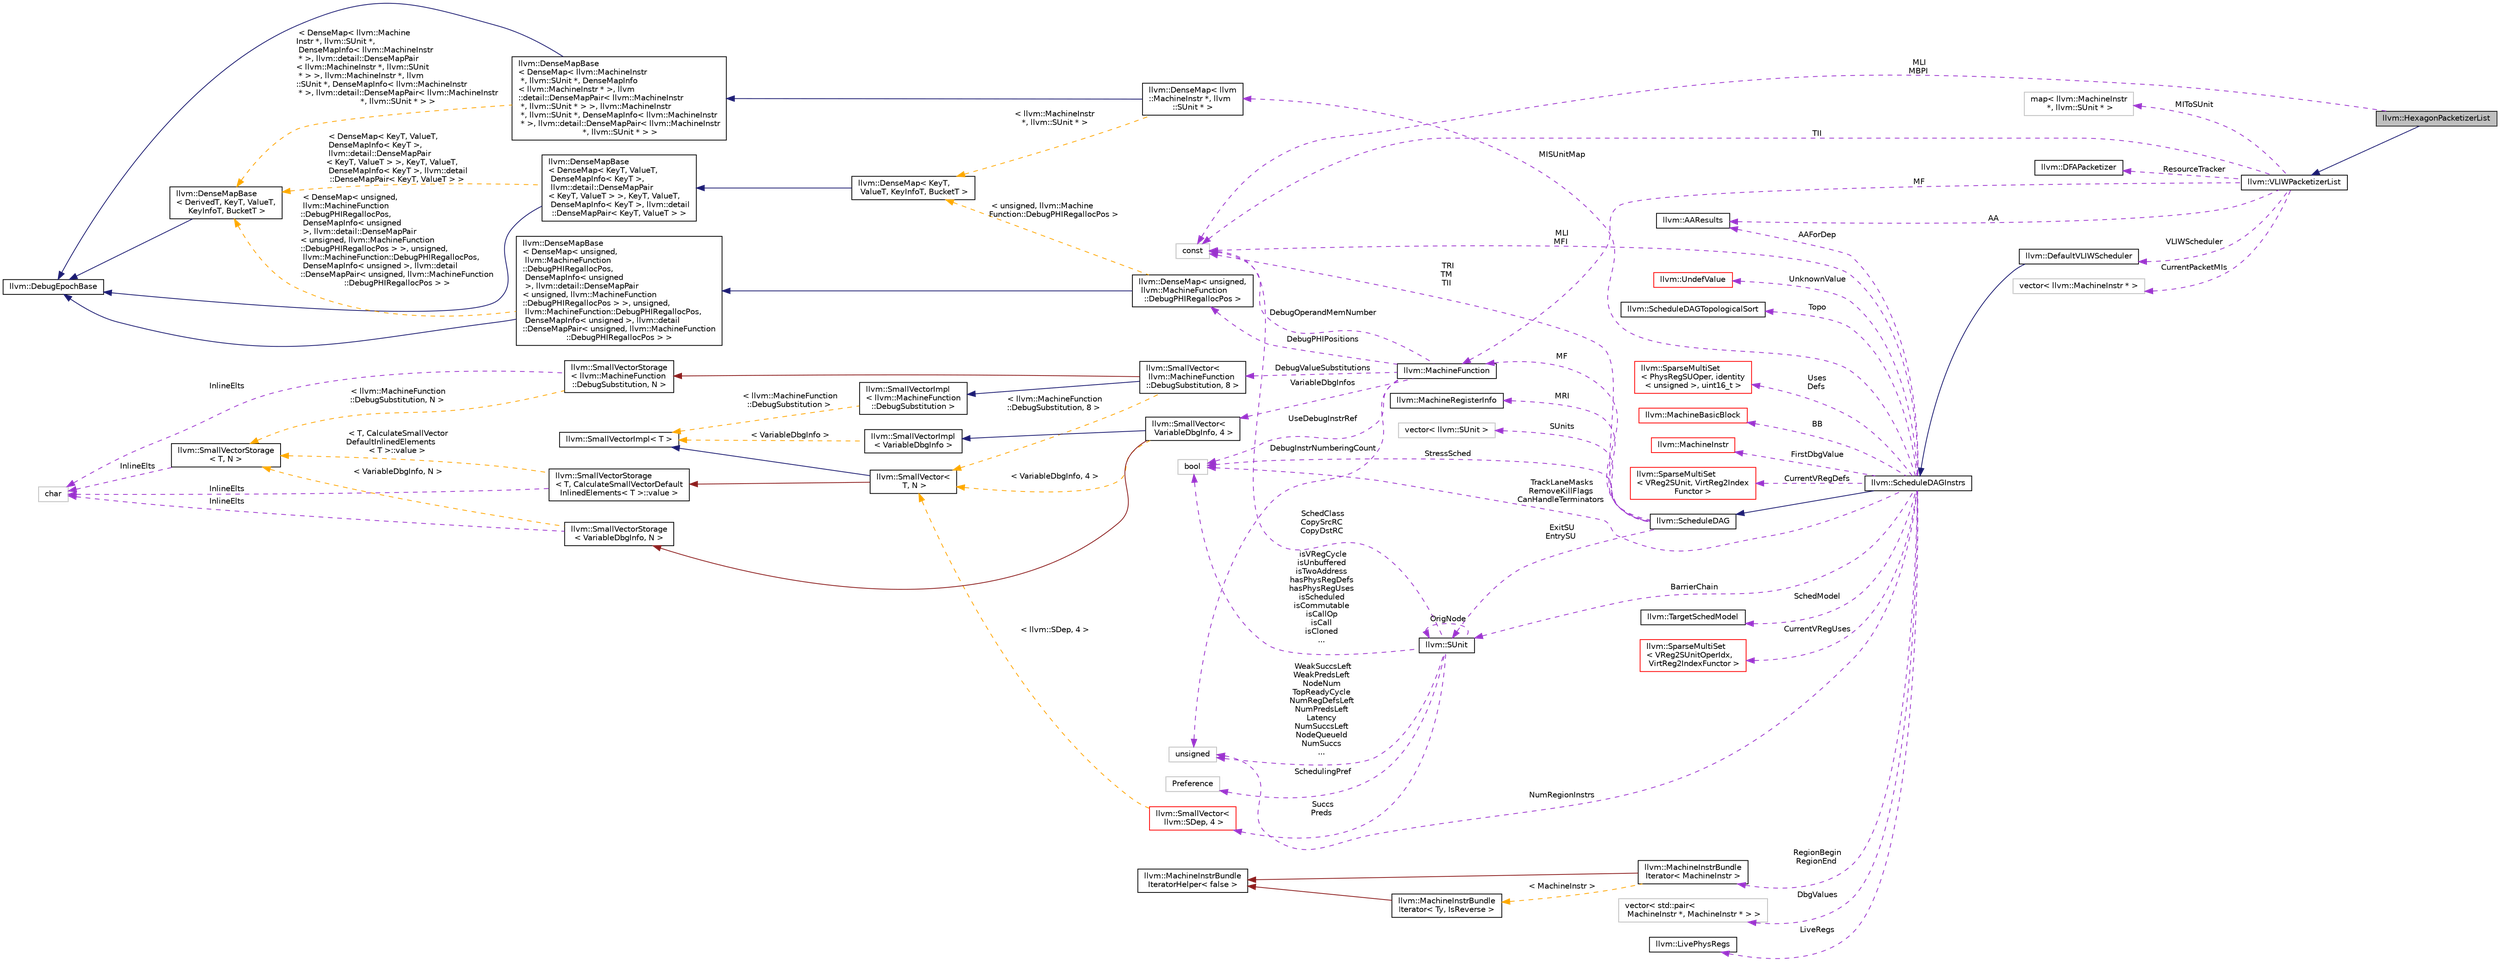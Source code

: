 digraph "llvm::HexagonPacketizerList"
{
 // LATEX_PDF_SIZE
  bgcolor="transparent";
  edge [fontname="Helvetica",fontsize="10",labelfontname="Helvetica",labelfontsize="10"];
  node [fontname="Helvetica",fontsize="10",shape=record];
  rankdir="LR";
  Node1 [label="llvm::HexagonPacketizerList",height=0.2,width=0.4,color="black", fillcolor="grey75", style="filled", fontcolor="black",tooltip=" "];
  Node2 -> Node1 [dir="back",color="midnightblue",fontsize="10",style="solid",fontname="Helvetica"];
  Node2 [label="llvm::VLIWPacketizerList",height=0.2,width=0.4,color="black",URL="$classllvm_1_1VLIWPacketizerList.html",tooltip=" "];
  Node3 -> Node2 [dir="back",color="darkorchid3",fontsize="10",style="dashed",label=" MF" ,fontname="Helvetica"];
  Node3 [label="llvm::MachineFunction",height=0.2,width=0.4,color="black",URL="$classllvm_1_1MachineFunction.html",tooltip=" "];
  Node4 -> Node3 [dir="back",color="darkorchid3",fontsize="10",style="dashed",label=" DebugValueSubstitutions" ,fontname="Helvetica"];
  Node4 [label="llvm::SmallVector\<\l llvm::MachineFunction\l::DebugSubstitution, 8 \>",height=0.2,width=0.4,color="black",URL="$classllvm_1_1SmallVector.html",tooltip=" "];
  Node5 -> Node4 [dir="back",color="midnightblue",fontsize="10",style="solid",fontname="Helvetica"];
  Node5 [label="llvm::SmallVectorImpl\l\< llvm::MachineFunction\l::DebugSubstitution \>",height=0.2,width=0.4,color="black",URL="$classllvm_1_1SmallVectorImpl.html",tooltip=" "];
  Node6 -> Node5 [dir="back",color="orange",fontsize="10",style="dashed",label=" \< llvm::MachineFunction\l::DebugSubstitution \>" ,fontname="Helvetica"];
  Node6 [label="llvm::SmallVectorImpl\< T \>",height=0.2,width=0.4,color="black",URL="$classllvm_1_1SmallVectorImpl.html",tooltip="This class consists of common code factored out of the SmallVector class to reduce code duplication b..."];
  Node7 -> Node4 [dir="back",color="firebrick4",fontsize="10",style="solid",fontname="Helvetica"];
  Node7 [label="llvm::SmallVectorStorage\l\< llvm::MachineFunction\l::DebugSubstitution, N \>",height=0.2,width=0.4,color="black",URL="$structllvm_1_1SmallVectorStorage.html",tooltip=" "];
  Node8 -> Node7 [dir="back",color="darkorchid3",fontsize="10",style="dashed",label=" InlineElts" ,fontname="Helvetica"];
  Node8 [label="char",height=0.2,width=0.4,color="grey75",tooltip=" "];
  Node9 -> Node7 [dir="back",color="orange",fontsize="10",style="dashed",label=" \< llvm::MachineFunction\l::DebugSubstitution, N \>" ,fontname="Helvetica"];
  Node9 [label="llvm::SmallVectorStorage\l\< T, N \>",height=0.2,width=0.4,color="black",URL="$structllvm_1_1SmallVectorStorage.html",tooltip="Storage for the SmallVector elements."];
  Node8 -> Node9 [dir="back",color="darkorchid3",fontsize="10",style="dashed",label=" InlineElts" ,fontname="Helvetica"];
  Node10 -> Node4 [dir="back",color="orange",fontsize="10",style="dashed",label=" \< llvm::MachineFunction\l::DebugSubstitution, 8 \>" ,fontname="Helvetica"];
  Node10 [label="llvm::SmallVector\<\l T, N \>",height=0.2,width=0.4,color="black",URL="$classllvm_1_1SmallVector.html",tooltip="This is a 'vector' (really, a variable-sized array), optimized for the case when the array is small."];
  Node6 -> Node10 [dir="back",color="midnightblue",fontsize="10",style="solid",fontname="Helvetica"];
  Node11 -> Node10 [dir="back",color="firebrick4",fontsize="10",style="solid",fontname="Helvetica"];
  Node11 [label="llvm::SmallVectorStorage\l\< T, CalculateSmallVectorDefault\lInlinedElements\< T \>::value \>",height=0.2,width=0.4,color="black",URL="$structllvm_1_1SmallVectorStorage.html",tooltip=" "];
  Node8 -> Node11 [dir="back",color="darkorchid3",fontsize="10",style="dashed",label=" InlineElts" ,fontname="Helvetica"];
  Node9 -> Node11 [dir="back",color="orange",fontsize="10",style="dashed",label=" \< T, CalculateSmallVector\lDefaultInlinedElements\l\< T \>::value \>" ,fontname="Helvetica"];
  Node12 -> Node3 [dir="back",color="darkorchid3",fontsize="10",style="dashed",label=" DebugPHIPositions" ,fontname="Helvetica"];
  Node12 [label="llvm::DenseMap\< unsigned,\l llvm::MachineFunction\l::DebugPHIRegallocPos \>",height=0.2,width=0.4,color="black",URL="$classllvm_1_1DenseMap.html",tooltip=" "];
  Node13 -> Node12 [dir="back",color="midnightblue",fontsize="10",style="solid",fontname="Helvetica"];
  Node13 [label="llvm::DenseMapBase\l\< DenseMap\< unsigned,\l llvm::MachineFunction\l::DebugPHIRegallocPos,\l DenseMapInfo\< unsigned\l \>, llvm::detail::DenseMapPair\l\< unsigned, llvm::MachineFunction\l::DebugPHIRegallocPos \> \>, unsigned,\l llvm::MachineFunction::DebugPHIRegallocPos,\l DenseMapInfo\< unsigned \>, llvm::detail\l::DenseMapPair\< unsigned, llvm::MachineFunction\l::DebugPHIRegallocPos \> \>",height=0.2,width=0.4,color="black",URL="$classllvm_1_1DenseMapBase.html",tooltip=" "];
  Node14 -> Node13 [dir="back",color="midnightblue",fontsize="10",style="solid",fontname="Helvetica"];
  Node14 [label="llvm::DebugEpochBase",height=0.2,width=0.4,color="black",URL="$classllvm_1_1DebugEpochBase.html",tooltip="A base class for data structure classes wishing to make iterators (\"handles\") pointing into themselve..."];
  Node15 -> Node13 [dir="back",color="orange",fontsize="10",style="dashed",label=" \< DenseMap\< unsigned,\l llvm::MachineFunction\l::DebugPHIRegallocPos,\l DenseMapInfo\< unsigned\l \>, llvm::detail::DenseMapPair\l\< unsigned, llvm::MachineFunction\l::DebugPHIRegallocPos \> \>, unsigned,\l llvm::MachineFunction::DebugPHIRegallocPos,\l DenseMapInfo\< unsigned \>, llvm::detail\l::DenseMapPair\< unsigned, llvm::MachineFunction\l::DebugPHIRegallocPos \> \>" ,fontname="Helvetica"];
  Node15 [label="llvm::DenseMapBase\l\< DerivedT, KeyT, ValueT,\l KeyInfoT, BucketT \>",height=0.2,width=0.4,color="black",URL="$classllvm_1_1DenseMapBase.html",tooltip=" "];
  Node14 -> Node15 [dir="back",color="midnightblue",fontsize="10",style="solid",fontname="Helvetica"];
  Node16 -> Node12 [dir="back",color="orange",fontsize="10",style="dashed",label=" \< unsigned, llvm::Machine\lFunction::DebugPHIRegallocPos \>" ,fontname="Helvetica"];
  Node16 [label="llvm::DenseMap\< KeyT,\l ValueT, KeyInfoT, BucketT \>",height=0.2,width=0.4,color="black",URL="$classllvm_1_1DenseMap.html",tooltip=" "];
  Node17 -> Node16 [dir="back",color="midnightblue",fontsize="10",style="solid",fontname="Helvetica"];
  Node17 [label="llvm::DenseMapBase\l\< DenseMap\< KeyT, ValueT,\l DenseMapInfo\< KeyT \>,\l llvm::detail::DenseMapPair\l\< KeyT, ValueT \> \>, KeyT, ValueT,\l DenseMapInfo\< KeyT \>, llvm::detail\l::DenseMapPair\< KeyT, ValueT \> \>",height=0.2,width=0.4,color="black",URL="$classllvm_1_1DenseMapBase.html",tooltip=" "];
  Node14 -> Node17 [dir="back",color="midnightblue",fontsize="10",style="solid",fontname="Helvetica"];
  Node15 -> Node17 [dir="back",color="orange",fontsize="10",style="dashed",label=" \< DenseMap\< KeyT, ValueT,\l DenseMapInfo\< KeyT \>,\l llvm::detail::DenseMapPair\l\< KeyT, ValueT \> \>, KeyT, ValueT,\l DenseMapInfo\< KeyT \>, llvm::detail\l::DenseMapPair\< KeyT, ValueT \> \>" ,fontname="Helvetica"];
  Node18 -> Node3 [dir="back",color="darkorchid3",fontsize="10",style="dashed",label=" UseDebugInstrRef" ,fontname="Helvetica"];
  Node18 [label="bool",height=0.2,width=0.4,color="grey75",tooltip=" "];
  Node19 -> Node3 [dir="back",color="darkorchid3",fontsize="10",style="dashed",label=" DebugOperandMemNumber" ,fontname="Helvetica"];
  Node19 [label="const",height=0.2,width=0.4,color="grey75",tooltip=" "];
  Node20 -> Node3 [dir="back",color="darkorchid3",fontsize="10",style="dashed",label=" DebugInstrNumberingCount" ,fontname="Helvetica"];
  Node20 [label="unsigned",height=0.2,width=0.4,color="grey75",tooltip=" "];
  Node21 -> Node3 [dir="back",color="darkorchid3",fontsize="10",style="dashed",label=" VariableDbgInfos" ,fontname="Helvetica"];
  Node21 [label="llvm::SmallVector\<\l VariableDbgInfo, 4 \>",height=0.2,width=0.4,color="black",URL="$classllvm_1_1SmallVector.html",tooltip=" "];
  Node22 -> Node21 [dir="back",color="midnightblue",fontsize="10",style="solid",fontname="Helvetica"];
  Node22 [label="llvm::SmallVectorImpl\l\< VariableDbgInfo \>",height=0.2,width=0.4,color="black",URL="$classllvm_1_1SmallVectorImpl.html",tooltip=" "];
  Node6 -> Node22 [dir="back",color="orange",fontsize="10",style="dashed",label=" \< VariableDbgInfo \>" ,fontname="Helvetica"];
  Node23 -> Node21 [dir="back",color="firebrick4",fontsize="10",style="solid",fontname="Helvetica"];
  Node23 [label="llvm::SmallVectorStorage\l\< VariableDbgInfo, N \>",height=0.2,width=0.4,color="black",URL="$structllvm_1_1SmallVectorStorage.html",tooltip=" "];
  Node8 -> Node23 [dir="back",color="darkorchid3",fontsize="10",style="dashed",label=" InlineElts" ,fontname="Helvetica"];
  Node9 -> Node23 [dir="back",color="orange",fontsize="10",style="dashed",label=" \< VariableDbgInfo, N \>" ,fontname="Helvetica"];
  Node10 -> Node21 [dir="back",color="orange",fontsize="10",style="dashed",label=" \< VariableDbgInfo, 4 \>" ,fontname="Helvetica"];
  Node24 -> Node2 [dir="back",color="darkorchid3",fontsize="10",style="dashed",label=" CurrentPacketMIs" ,fontname="Helvetica"];
  Node24 [label="vector\< llvm::MachineInstr * \>",height=0.2,width=0.4,color="grey75",tooltip=" "];
  Node25 -> Node2 [dir="back",color="darkorchid3",fontsize="10",style="dashed",label=" AA" ,fontname="Helvetica"];
  Node25 [label="llvm::AAResults",height=0.2,width=0.4,color="black",URL="$classllvm_1_1AAResults.html",tooltip=" "];
  Node26 -> Node2 [dir="back",color="darkorchid3",fontsize="10",style="dashed",label=" VLIWScheduler" ,fontname="Helvetica"];
  Node26 [label="llvm::DefaultVLIWScheduler",height=0.2,width=0.4,color="black",URL="$classllvm_1_1DefaultVLIWScheduler.html",tooltip=" "];
  Node27 -> Node26 [dir="back",color="midnightblue",fontsize="10",style="solid",fontname="Helvetica"];
  Node27 [label="llvm::ScheduleDAGInstrs",height=0.2,width=0.4,color="black",URL="$classllvm_1_1ScheduleDAGInstrs.html",tooltip="A ScheduleDAG for scheduling lists of MachineInstr."];
  Node28 -> Node27 [dir="back",color="midnightblue",fontsize="10",style="solid",fontname="Helvetica"];
  Node28 [label="llvm::ScheduleDAG",height=0.2,width=0.4,color="black",URL="$classllvm_1_1ScheduleDAG.html",tooltip=" "];
  Node3 -> Node28 [dir="back",color="darkorchid3",fontsize="10",style="dashed",label=" MF" ,fontname="Helvetica"];
  Node29 -> Node28 [dir="back",color="darkorchid3",fontsize="10",style="dashed",label=" ExitSU\nEntrySU" ,fontname="Helvetica"];
  Node29 [label="llvm::SUnit",height=0.2,width=0.4,color="black",URL="$classllvm_1_1SUnit.html",tooltip="Scheduling unit. This is a node in the scheduling DAG."];
  Node30 -> Node29 [dir="back",color="darkorchid3",fontsize="10",style="dashed",label=" Succs\nPreds" ,fontname="Helvetica"];
  Node30 [label="llvm::SmallVector\<\l llvm::SDep, 4 \>",height=0.2,width=0.4,color="red",URL="$classllvm_1_1SmallVector.html",tooltip=" "];
  Node10 -> Node30 [dir="back",color="orange",fontsize="10",style="dashed",label=" \< llvm::SDep, 4 \>" ,fontname="Helvetica"];
  Node29 -> Node29 [dir="back",color="darkorchid3",fontsize="10",style="dashed",label=" OrigNode" ,fontname="Helvetica"];
  Node18 -> Node29 [dir="back",color="darkorchid3",fontsize="10",style="dashed",label=" isVRegCycle\nisUnbuffered\nisTwoAddress\nhasPhysRegDefs\nhasPhysRegUses\nisScheduled\nisCommutable\nisCallOp\nisCall\nisCloned\n..." ,fontname="Helvetica"];
  Node33 -> Node29 [dir="back",color="darkorchid3",fontsize="10",style="dashed",label=" SchedulingPref" ,fontname="Helvetica"];
  Node33 [label="Preference",height=0.2,width=0.4,color="grey75",tooltip=" "];
  Node20 -> Node29 [dir="back",color="darkorchid3",fontsize="10",style="dashed",label=" WeakSuccsLeft\nWeakPredsLeft\nNodeNum\nTopReadyCycle\nNumRegDefsLeft\nNumPredsLeft\nLatency\nNumSuccsLeft\nNodeQueueId\nNumSuccs\n..." ,fontname="Helvetica"];
  Node19 -> Node29 [dir="back",color="darkorchid3",fontsize="10",style="dashed",label=" SchedClass\nCopySrcRC\nCopyDstRC" ,fontname="Helvetica"];
  Node34 -> Node28 [dir="back",color="darkorchid3",fontsize="10",style="dashed",label=" SUnits" ,fontname="Helvetica"];
  Node34 [label="vector\< llvm::SUnit \>",height=0.2,width=0.4,color="grey75",tooltip=" "];
  Node18 -> Node28 [dir="back",color="darkorchid3",fontsize="10",style="dashed",label=" StressSched" ,fontname="Helvetica"];
  Node35 -> Node28 [dir="back",color="darkorchid3",fontsize="10",style="dashed",label=" MRI" ,fontname="Helvetica"];
  Node35 [label="llvm::MachineRegisterInfo",height=0.2,width=0.4,color="black",URL="$classllvm_1_1MachineRegisterInfo.html",tooltip="MachineRegisterInfo - Keep track of information for virtual and physical registers,..."];
  Node19 -> Node28 [dir="back",color="darkorchid3",fontsize="10",style="dashed",label=" TRI\nTM\nTII" ,fontname="Helvetica"];
  Node36 -> Node27 [dir="back",color="darkorchid3",fontsize="10",style="dashed",label=" MISUnitMap" ,fontname="Helvetica"];
  Node36 [label="llvm::DenseMap\< llvm\l::MachineInstr *, llvm\l::SUnit * \>",height=0.2,width=0.4,color="black",URL="$classllvm_1_1DenseMap.html",tooltip=" "];
  Node37 -> Node36 [dir="back",color="midnightblue",fontsize="10",style="solid",fontname="Helvetica"];
  Node37 [label="llvm::DenseMapBase\l\< DenseMap\< llvm::MachineInstr\l *, llvm::SUnit *, DenseMapInfo\l\< llvm::MachineInstr * \>, llvm\l::detail::DenseMapPair\< llvm::MachineInstr\l *, llvm::SUnit * \> \>, llvm::MachineInstr\l *, llvm::SUnit *, DenseMapInfo\< llvm::MachineInstr\l * \>, llvm::detail::DenseMapPair\< llvm::MachineInstr\l *, llvm::SUnit * \> \>",height=0.2,width=0.4,color="black",URL="$classllvm_1_1DenseMapBase.html",tooltip=" "];
  Node14 -> Node37 [dir="back",color="midnightblue",fontsize="10",style="solid",fontname="Helvetica"];
  Node15 -> Node37 [dir="back",color="orange",fontsize="10",style="dashed",label=" \< DenseMap\< llvm::Machine\lInstr *, llvm::SUnit *,\l DenseMapInfo\< llvm::MachineInstr\l * \>, llvm::detail::DenseMapPair\l\< llvm::MachineInstr *, llvm::SUnit\l * \> \>, llvm::MachineInstr *, llvm\l::SUnit *, DenseMapInfo\< llvm::MachineInstr\l * \>, llvm::detail::DenseMapPair\< llvm::MachineInstr\l *, llvm::SUnit * \> \>" ,fontname="Helvetica"];
  Node16 -> Node36 [dir="back",color="orange",fontsize="10",style="dashed",label=" \< llvm::MachineInstr\l *, llvm::SUnit * \>" ,fontname="Helvetica"];
  Node38 -> Node27 [dir="back",color="darkorchid3",fontsize="10",style="dashed",label=" RegionBegin\nRegionEnd" ,fontname="Helvetica"];
  Node38 [label="llvm::MachineInstrBundle\lIterator\< MachineInstr \>",height=0.2,width=0.4,color="black",URL="$classllvm_1_1MachineInstrBundleIterator.html",tooltip=" "];
  Node39 -> Node38 [dir="back",color="firebrick4",fontsize="10",style="solid",fontname="Helvetica"];
  Node39 [label="llvm::MachineInstrBundle\lIteratorHelper\< false \>",height=0.2,width=0.4,color="black",URL="$structllvm_1_1MachineInstrBundleIteratorHelper_3_01false_01_4.html",tooltip=" "];
  Node40 -> Node38 [dir="back",color="orange",fontsize="10",style="dashed",label=" \< MachineInstr \>" ,fontname="Helvetica"];
  Node40 [label="llvm::MachineInstrBundle\lIterator\< Ty, IsReverse \>",height=0.2,width=0.4,color="black",URL="$classllvm_1_1MachineInstrBundleIterator.html",tooltip="MachineBasicBlock iterator that automatically skips over MIs that are inside bundles (i...."];
  Node39 -> Node40 [dir="back",color="firebrick4",fontsize="10",style="solid",fontname="Helvetica"];
  Node41 -> Node27 [dir="back",color="darkorchid3",fontsize="10",style="dashed",label=" DbgValues" ,fontname="Helvetica"];
  Node41 [label="vector\< std::pair\<\l MachineInstr *, MachineInstr * \> \>",height=0.2,width=0.4,color="grey75",tooltip=" "];
  Node29 -> Node27 [dir="back",color="darkorchid3",fontsize="10",style="dashed",label=" BarrierChain" ,fontname="Helvetica"];
  Node42 -> Node27 [dir="back",color="darkorchid3",fontsize="10",style="dashed",label=" LiveRegs" ,fontname="Helvetica"];
  Node42 [label="llvm::LivePhysRegs",height=0.2,width=0.4,color="black",URL="$classllvm_1_1LivePhysRegs.html",tooltip="A set of physical registers with utility functions to track liveness when walking backward/forward th..."];
  Node43 -> Node27 [dir="back",color="darkorchid3",fontsize="10",style="dashed",label=" UnknownValue" ,fontname="Helvetica"];
  Node43 [label="llvm::UndefValue",height=0.2,width=0.4,color="red",URL="$classllvm_1_1UndefValue.html",tooltip="'undef' values are things that do not have specified contents."];
  Node25 -> Node27 [dir="back",color="darkorchid3",fontsize="10",style="dashed",label=" AAForDep" ,fontname="Helvetica"];
  Node18 -> Node27 [dir="back",color="darkorchid3",fontsize="10",style="dashed",label=" TrackLaneMasks\nRemoveKillFlags\nCanHandleTerminators" ,fontname="Helvetica"];
  Node49 -> Node27 [dir="back",color="darkorchid3",fontsize="10",style="dashed",label=" Topo" ,fontname="Helvetica"];
  Node49 [label="llvm::ScheduleDAGTopologicalSort",height=0.2,width=0.4,color="black",URL="$classllvm_1_1ScheduleDAGTopologicalSort.html",tooltip="This class can compute a topological ordering for SUnits and provides methods for dynamically updatin..."];
  Node50 -> Node27 [dir="back",color="darkorchid3",fontsize="10",style="dashed",label=" Uses\nDefs" ,fontname="Helvetica"];
  Node50 [label="llvm::SparseMultiSet\l\< PhysRegSUOper, identity\l\< unsigned \>, uint16_t \>",height=0.2,width=0.4,color="red",URL="$classllvm_1_1SparseMultiSet.html",tooltip=" "];
  Node52 -> Node27 [dir="back",color="darkorchid3",fontsize="10",style="dashed",label=" BB" ,fontname="Helvetica"];
  Node52 [label="llvm::MachineBasicBlock",height=0.2,width=0.4,color="red",URL="$classllvm_1_1MachineBasicBlock.html",tooltip=" "];
  Node66 -> Node27 [dir="back",color="darkorchid3",fontsize="10",style="dashed",label=" FirstDbgValue" ,fontname="Helvetica"];
  Node66 [label="llvm::MachineInstr",height=0.2,width=0.4,color="red",URL="$classllvm_1_1MachineInstr.html",tooltip="Representation of each machine instruction."];
  Node71 -> Node27 [dir="back",color="darkorchid3",fontsize="10",style="dashed",label=" CurrentVRegDefs" ,fontname="Helvetica"];
  Node71 [label="llvm::SparseMultiSet\l\< VReg2SUnit, VirtReg2Index\lFunctor \>",height=0.2,width=0.4,color="red",URL="$classllvm_1_1SparseMultiSet.html",tooltip=" "];
  Node20 -> Node27 [dir="back",color="darkorchid3",fontsize="10",style="dashed",label=" NumRegionInstrs" ,fontname="Helvetica"];
  Node72 -> Node27 [dir="back",color="darkorchid3",fontsize="10",style="dashed",label=" SchedModel" ,fontname="Helvetica"];
  Node72 [label="llvm::TargetSchedModel",height=0.2,width=0.4,color="black",URL="$classllvm_1_1TargetSchedModel.html",tooltip="Provide an instruction scheduling machine model to CodeGen passes."];
  Node19 -> Node27 [dir="back",color="darkorchid3",fontsize="10",style="dashed",label=" MLI\nMFI" ,fontname="Helvetica"];
  Node73 -> Node27 [dir="back",color="darkorchid3",fontsize="10",style="dashed",label=" CurrentVRegUses" ,fontname="Helvetica"];
  Node73 [label="llvm::SparseMultiSet\l\< VReg2SUnitOperIdx,\l VirtReg2IndexFunctor \>",height=0.2,width=0.4,color="red",URL="$classllvm_1_1SparseMultiSet.html",tooltip=" "];
  Node74 -> Node2 [dir="back",color="darkorchid3",fontsize="10",style="dashed",label=" MIToSUnit" ,fontname="Helvetica"];
  Node74 [label="map\< llvm::MachineInstr\l *, llvm::SUnit * \>",height=0.2,width=0.4,color="grey75",tooltip=" "];
  Node19 -> Node2 [dir="back",color="darkorchid3",fontsize="10",style="dashed",label=" TII" ,fontname="Helvetica"];
  Node75 -> Node2 [dir="back",color="darkorchid3",fontsize="10",style="dashed",label=" ResourceTracker" ,fontname="Helvetica"];
  Node75 [label="llvm::DFAPacketizer",height=0.2,width=0.4,color="black",URL="$classllvm_1_1DFAPacketizer.html",tooltip=" "];
  Node19 -> Node1 [dir="back",color="darkorchid3",fontsize="10",style="dashed",label=" MLI\nMBPI" ,fontname="Helvetica"];
}
